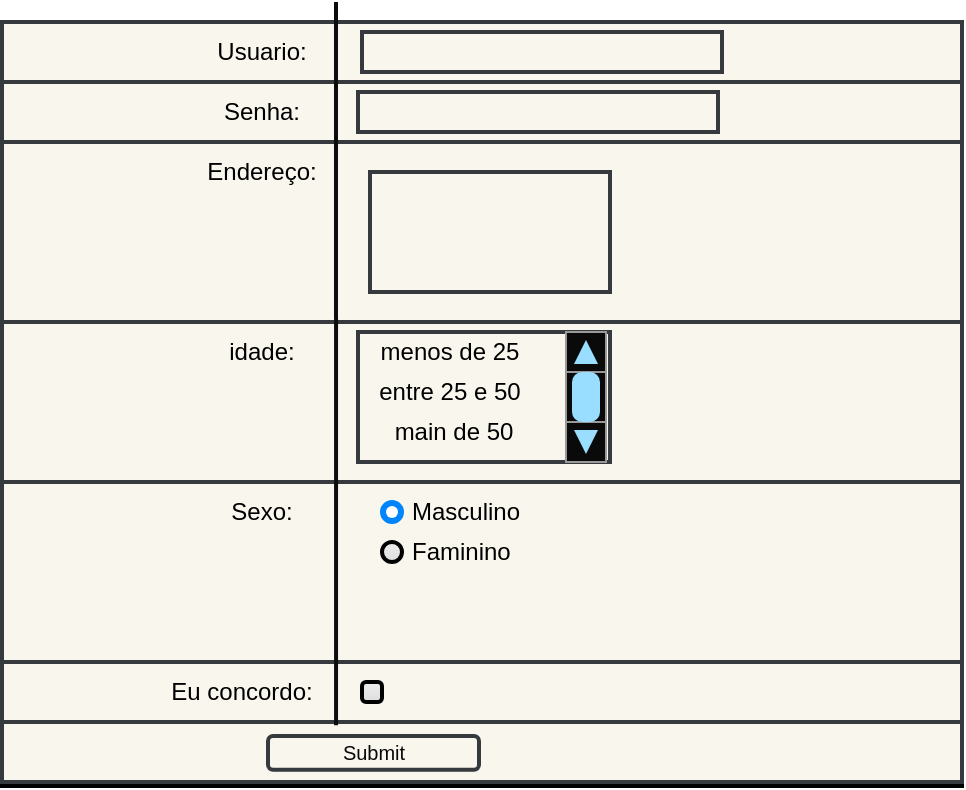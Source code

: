 <mxfile>
    <diagram id="MczpZYjMOlVousmOMWN2" name="Page-1">
        <mxGraphModel dx="637" dy="536" grid="1" gridSize="10" guides="1" tooltips="1" connect="1" arrows="1" fold="1" page="1" pageScale="1" pageWidth="827" pageHeight="1169" math="0" shadow="0">
            <root>
                <mxCell id="0"/>
                <mxCell id="1" parent="0"/>
                <mxCell id="2" value="" style="rounded=0;whiteSpace=wrap;html=1;fillColor=#f9f7ed;strokeColor=#000000;strokeWidth=2;" vertex="1" parent="1">
                    <mxGeometry x="110" y="140" width="480" height="382" as="geometry"/>
                </mxCell>
                <mxCell id="5" value="" style="rounded=0;whiteSpace=wrap;html=1;strokeColor=#36393d;strokeWidth=2;fillColor=#f9f7ed;" vertex="1" parent="1">
                    <mxGeometry x="110" y="140" width="480" height="30" as="geometry"/>
                </mxCell>
                <mxCell id="6" value="" style="rounded=0;whiteSpace=wrap;html=1;strokeColor=#36393d;strokeWidth=2;fillColor=#f9f7ed;" vertex="1" parent="1">
                    <mxGeometry x="110" y="170" width="480" height="30" as="geometry"/>
                </mxCell>
                <mxCell id="10" value="" style="rounded=0;whiteSpace=wrap;html=1;strokeColor=#36393d;strokeWidth=2;fillColor=#f9f7ed;" vertex="1" parent="1">
                    <mxGeometry x="110" y="200" width="480" height="90" as="geometry"/>
                </mxCell>
                <mxCell id="11" value="" style="rounded=0;whiteSpace=wrap;html=1;strokeColor=#36393d;strokeWidth=2;fillColor=#f9f7ed;" vertex="1" parent="1">
                    <mxGeometry x="110" y="290" width="480" height="80" as="geometry"/>
                </mxCell>
                <mxCell id="12" value="" style="rounded=0;whiteSpace=wrap;html=1;strokeColor=#36393d;strokeWidth=2;fillColor=#f9f7ed;" vertex="1" parent="1">
                    <mxGeometry x="110" y="370" width="480" height="90" as="geometry"/>
                </mxCell>
                <mxCell id="13" value="" style="rounded=0;whiteSpace=wrap;html=1;strokeColor=#36393d;strokeWidth=2;fillColor=#f9f7ed;" vertex="1" parent="1">
                    <mxGeometry x="110" y="460" width="480" height="30" as="geometry"/>
                </mxCell>
                <mxCell id="14" value="" style="rounded=0;whiteSpace=wrap;html=1;strokeColor=#36393d;strokeWidth=2;fillColor=#f9f7ed;" vertex="1" parent="1">
                    <mxGeometry x="110" y="490" width="480" height="30" as="geometry"/>
                </mxCell>
                <mxCell id="4" value="" style="endArrow=none;html=1;fontColor=#000000;strokeWidth=2;strokeColor=#0d0c0c;exitX=0.348;exitY=0.054;exitDx=0;exitDy=0;exitPerimeter=0;" edge="1" parent="1" source="14">
                    <mxGeometry width="50" height="50" relative="1" as="geometry">
                        <mxPoint x="277" y="560" as="sourcePoint"/>
                        <mxPoint x="277" y="130" as="targetPoint"/>
                    </mxGeometry>
                </mxCell>
                <mxCell id="15" value="Usuario:" style="text;html=1;strokeColor=none;fillColor=none;align=center;verticalAlign=middle;whiteSpace=wrap;rounded=0;strokeWidth=2;fontColor=#000000;" vertex="1" parent="1">
                    <mxGeometry x="210" y="140" width="60" height="30" as="geometry"/>
                </mxCell>
                <mxCell id="16" value="Senha:" style="text;html=1;strokeColor=none;fillColor=none;align=center;verticalAlign=middle;whiteSpace=wrap;rounded=0;strokeWidth=2;fontColor=#000000;" vertex="1" parent="1">
                    <mxGeometry x="210" y="170" width="60" height="30" as="geometry"/>
                </mxCell>
                <mxCell id="17" value="Endereço:" style="text;html=1;strokeColor=none;fillColor=none;align=center;verticalAlign=middle;whiteSpace=wrap;rounded=0;strokeWidth=2;fontColor=#000000;" vertex="1" parent="1">
                    <mxGeometry x="210" y="200" width="60" height="30" as="geometry"/>
                </mxCell>
                <mxCell id="19" value="idade:" style="text;html=1;strokeColor=none;fillColor=none;align=center;verticalAlign=middle;whiteSpace=wrap;rounded=0;strokeWidth=2;fontColor=#000000;" vertex="1" parent="1">
                    <mxGeometry x="210" y="290" width="60" height="30" as="geometry"/>
                </mxCell>
                <mxCell id="20" value="Sexo:" style="text;html=1;strokeColor=none;fillColor=none;align=center;verticalAlign=middle;whiteSpace=wrap;rounded=0;strokeWidth=2;fontColor=#000000;" vertex="1" parent="1">
                    <mxGeometry x="210" y="370" width="60" height="30" as="geometry"/>
                </mxCell>
                <mxCell id="21" value="Eu concordo:" style="text;html=1;strokeColor=none;fillColor=none;align=center;verticalAlign=middle;whiteSpace=wrap;rounded=0;strokeWidth=2;fontColor=#000000;" vertex="1" parent="1">
                    <mxGeometry x="190" y="460" width="80" height="30" as="geometry"/>
                </mxCell>
                <mxCell id="23" value="" style="html=1;shadow=0;dashed=0;shape=mxgraph.bootstrap.checkbox2;labelPosition=right;verticalLabelPosition=middle;align=left;verticalAlign=middle;gradientColor=#DEDEDE;fillColor=#EDEDED;checked=0;spacing=5;checkedFill=#0085FC;checkedStroke=#ffffff;sketch=0;strokeColor=#000000;strokeWidth=2;fontColor=#000000;" vertex="1" parent="1">
                    <mxGeometry x="290" y="470" width="10" height="10" as="geometry"/>
                </mxCell>
                <mxCell id="33" value="Masculino" style="html=1;shadow=0;dashed=0;shape=mxgraph.bootstrap.radioButton2;labelPosition=right;verticalLabelPosition=middle;align=left;verticalAlign=middle;gradientColor=#DEDEDE;fillColor=#EDEDED;checked=1;spacing=5;checkedFill=#0085FC;checkedStroke=#ffffff;sketch=0;strokeColor=#000000;strokeWidth=2;fontColor=#000000;" vertex="1" parent="1">
                    <mxGeometry x="300" y="380" width="10" height="10" as="geometry"/>
                </mxCell>
                <mxCell id="34" value="Faminino" style="html=1;shadow=0;dashed=0;shape=mxgraph.bootstrap.radioButton2;labelPosition=right;verticalLabelPosition=middle;align=left;verticalAlign=middle;gradientColor=#DEDEDE;fillColor=#EDEDED;checked=0;spacing=5;checkedFill=#0085FC;checkedStroke=#ffffff;sketch=0;strokeColor=#000000;strokeWidth=2;fontColor=#000000;" vertex="1" parent="1">
                    <mxGeometry x="300" y="400" width="10" height="10" as="geometry"/>
                </mxCell>
                <mxCell id="37" value="" style="rounded=0;whiteSpace=wrap;html=1;strokeColor=#36393d;strokeWidth=2;fillColor=#f9f7ed;" vertex="1" parent="1">
                    <mxGeometry x="288" y="295" width="126" height="65" as="geometry"/>
                </mxCell>
                <mxCell id="36" value="" style="verticalLabelPosition=bottom;shadow=0;dashed=0;align=center;html=1;verticalAlign=top;strokeWidth=1;shape=mxgraph.mockup.navigation.scrollBar;strokeColor=#999999;barPos=20;fillColor2=#99ddff;strokeColor2=none;direction=north;fontColor=#000000;fillColor=#0a0a0a;" vertex="1" parent="1">
                    <mxGeometry x="392" y="295" width="28" height="65" as="geometry"/>
                </mxCell>
                <mxCell id="38" value="menos de 25" style="text;html=1;strokeColor=none;fillColor=none;align=center;verticalAlign=middle;whiteSpace=wrap;rounded=0;strokeWidth=2;fontColor=#000000;" vertex="1" parent="1">
                    <mxGeometry x="288" y="290" width="92" height="30" as="geometry"/>
                </mxCell>
                <mxCell id="39" value="entre 25 e 50" style="text;html=1;strokeColor=none;fillColor=none;align=center;verticalAlign=middle;whiteSpace=wrap;rounded=0;strokeWidth=2;fontColor=#000000;" vertex="1" parent="1">
                    <mxGeometry x="288" y="310" width="92" height="30" as="geometry"/>
                </mxCell>
                <mxCell id="40" value="main de 50" style="text;html=1;strokeColor=none;fillColor=none;align=center;verticalAlign=middle;whiteSpace=wrap;rounded=0;strokeWidth=2;fontColor=#000000;" vertex="1" parent="1">
                    <mxGeometry x="290" y="330" width="92" height="30" as="geometry"/>
                </mxCell>
                <mxCell id="41" value="" style="rounded=0;whiteSpace=wrap;html=1;strokeColor=#36393d;strokeWidth=2;fillColor=#f9f7ed;" vertex="1" parent="1">
                    <mxGeometry x="294" y="215" width="120" height="60" as="geometry"/>
                </mxCell>
                <mxCell id="42" value="" style="rounded=0;whiteSpace=wrap;html=1;strokeColor=#36393d;strokeWidth=2;fillColor=#f9f7ed;" vertex="1" parent="1">
                    <mxGeometry x="288" y="175" width="180" height="20" as="geometry"/>
                </mxCell>
                <mxCell id="43" value="" style="rounded=0;whiteSpace=wrap;html=1;strokeColor=#36393d;strokeWidth=2;fillColor=#f9f7ed;" vertex="1" parent="1">
                    <mxGeometry x="290" y="145" width="180" height="20" as="geometry"/>
                </mxCell>
                <mxCell id="44" value="Submit" style="rounded=1;html=1;shadow=0;dashed=0;whiteSpace=wrap;fontSize=10;fillColor=#f9f7ed;align=center;strokeColor=#36393d;strokeWidth=2;fontColor=#080808;" vertex="1" parent="1">
                    <mxGeometry x="243" y="497" width="105.5" height="16.88" as="geometry"/>
                </mxCell>
            </root>
        </mxGraphModel>
    </diagram>
</mxfile>